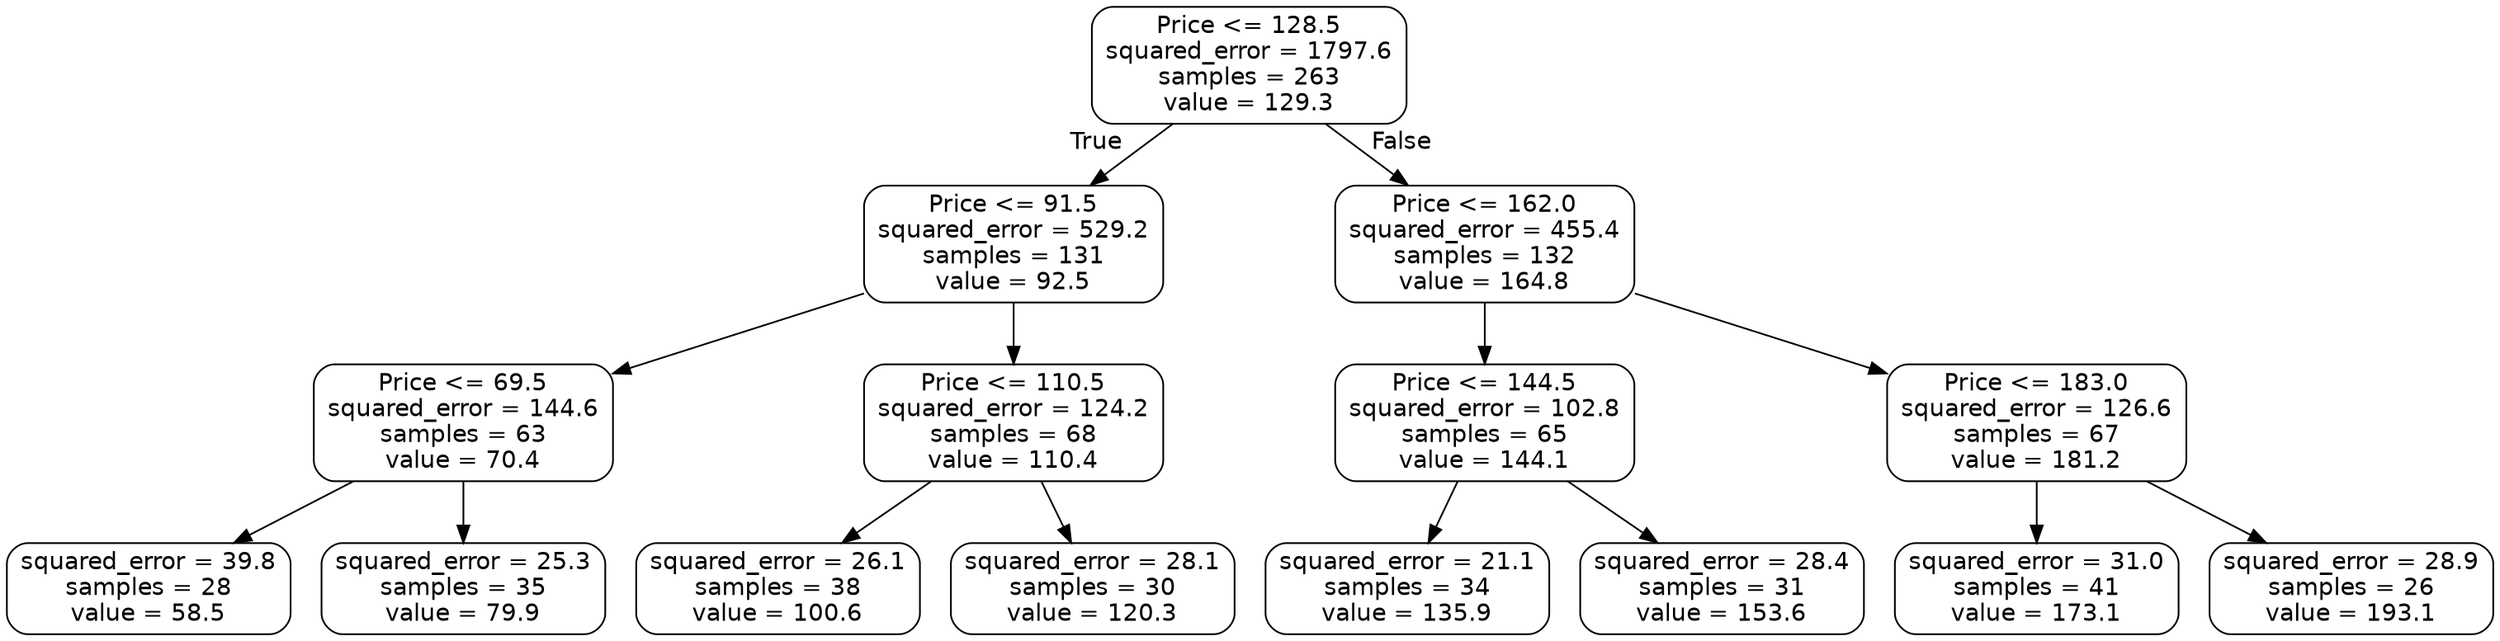 digraph Tree {
node [shape=box, style="rounded", color="black", fontname="helvetica"] ;
edge [fontname="helvetica"] ;
0 [label="Price <= 128.5\nsquared_error = 1797.6\nsamples = 263\nvalue = 129.3"] ;
1 [label="Price <= 91.5\nsquared_error = 529.2\nsamples = 131\nvalue = 92.5"] ;
0 -> 1 [labeldistance=2.5, labelangle=45, headlabel="True"] ;
2 [label="Price <= 69.5\nsquared_error = 144.6\nsamples = 63\nvalue = 70.4"] ;
1 -> 2 ;
3 [label="squared_error = 39.8\nsamples = 28\nvalue = 58.5"] ;
2 -> 3 ;
4 [label="squared_error = 25.3\nsamples = 35\nvalue = 79.9"] ;
2 -> 4 ;
5 [label="Price <= 110.5\nsquared_error = 124.2\nsamples = 68\nvalue = 110.4"] ;
1 -> 5 ;
6 [label="squared_error = 26.1\nsamples = 38\nvalue = 100.6"] ;
5 -> 6 ;
7 [label="squared_error = 28.1\nsamples = 30\nvalue = 120.3"] ;
5 -> 7 ;
8 [label="Price <= 162.0\nsquared_error = 455.4\nsamples = 132\nvalue = 164.8"] ;
0 -> 8 [labeldistance=2.5, labelangle=-45, headlabel="False"] ;
9 [label="Price <= 144.5\nsquared_error = 102.8\nsamples = 65\nvalue = 144.1"] ;
8 -> 9 ;
10 [label="squared_error = 21.1\nsamples = 34\nvalue = 135.9"] ;
9 -> 10 ;
11 [label="squared_error = 28.4\nsamples = 31\nvalue = 153.6"] ;
9 -> 11 ;
12 [label="Price <= 183.0\nsquared_error = 126.6\nsamples = 67\nvalue = 181.2"] ;
8 -> 12 ;
13 [label="squared_error = 31.0\nsamples = 41\nvalue = 173.1"] ;
12 -> 13 ;
14 [label="squared_error = 28.9\nsamples = 26\nvalue = 193.1"] ;
12 -> 14 ;
}